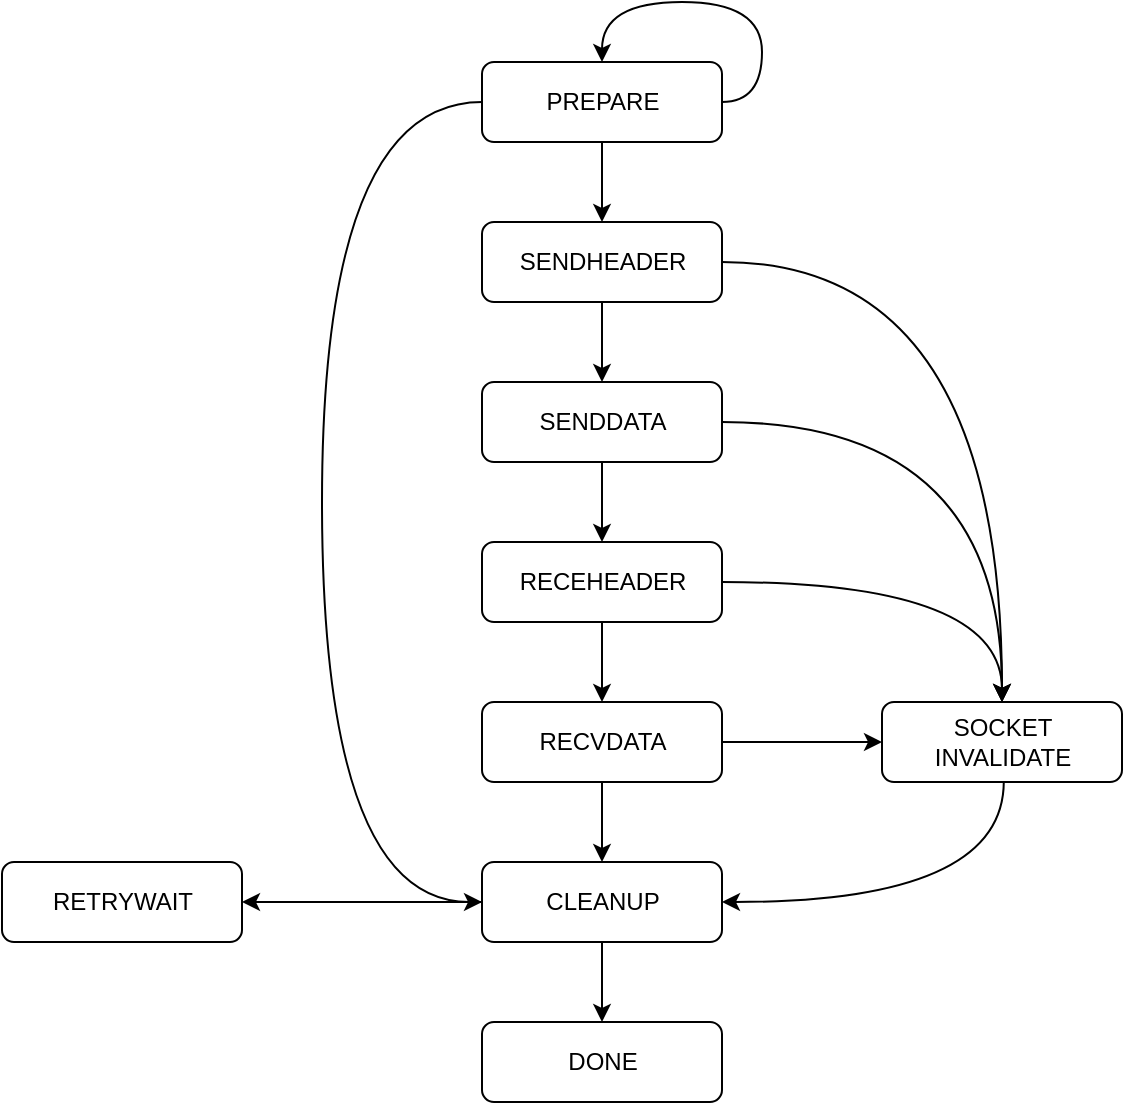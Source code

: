 <mxfile version="20.2.7" type="github">
  <diagram id="F73w34i6j-NFK2KWD3ty" name="第 1 页">
    <mxGraphModel dx="860" dy="587" grid="1" gridSize="10" guides="1" tooltips="1" connect="1" arrows="1" fold="1" page="1" pageScale="1" pageWidth="827" pageHeight="1169" math="0" shadow="0">
      <root>
        <mxCell id="0" />
        <mxCell id="1" parent="0" />
        <mxCell id="IVAJbTdzAA0MmZZfQ6da-4" value="" style="edgeStyle=orthogonalEdgeStyle;rounded=0;orthogonalLoop=1;jettySize=auto;html=1;" edge="1" parent="1" source="IVAJbTdzAA0MmZZfQ6da-1" target="IVAJbTdzAA0MmZZfQ6da-3">
          <mxGeometry relative="1" as="geometry" />
        </mxCell>
        <mxCell id="IVAJbTdzAA0MmZZfQ6da-31" style="edgeStyle=orthogonalEdgeStyle;curved=1;rounded=0;orthogonalLoop=1;jettySize=auto;html=1;entryX=0;entryY=0.5;entryDx=0;entryDy=0;exitX=0;exitY=0.5;exitDx=0;exitDy=0;" edge="1" parent="1" source="IVAJbTdzAA0MmZZfQ6da-1" target="IVAJbTdzAA0MmZZfQ6da-15">
          <mxGeometry relative="1" as="geometry">
            <Array as="points">
              <mxPoint x="320" y="140" />
              <mxPoint x="320" y="540" />
            </Array>
          </mxGeometry>
        </mxCell>
        <mxCell id="IVAJbTdzAA0MmZZfQ6da-1" value="" style="rounded=1;whiteSpace=wrap;html=1;" vertex="1" parent="1">
          <mxGeometry x="400" y="120" width="120" height="40" as="geometry" />
        </mxCell>
        <mxCell id="IVAJbTdzAA0MmZZfQ6da-2" value="PREPARE" style="text;html=1;align=center;verticalAlign=middle;resizable=0;points=[];autosize=1;strokeColor=none;fillColor=none;" vertex="1" parent="1">
          <mxGeometry x="420" y="125" width="80" height="30" as="geometry" />
        </mxCell>
        <mxCell id="IVAJbTdzAA0MmZZfQ6da-8" value="" style="edgeStyle=orthogonalEdgeStyle;rounded=0;orthogonalLoop=1;jettySize=auto;html=1;entryX=0.5;entryY=0;entryDx=0;entryDy=0;" edge="1" parent="1" source="IVAJbTdzAA0MmZZfQ6da-3" target="IVAJbTdzAA0MmZZfQ6da-6">
          <mxGeometry relative="1" as="geometry" />
        </mxCell>
        <mxCell id="IVAJbTdzAA0MmZZfQ6da-35" style="edgeStyle=orthogonalEdgeStyle;curved=1;rounded=0;orthogonalLoop=1;jettySize=auto;html=1;" edge="1" parent="1" source="IVAJbTdzAA0MmZZfQ6da-3" target="IVAJbTdzAA0MmZZfQ6da-19">
          <mxGeometry relative="1" as="geometry" />
        </mxCell>
        <mxCell id="IVAJbTdzAA0MmZZfQ6da-3" value="" style="rounded=1;whiteSpace=wrap;html=1;" vertex="1" parent="1">
          <mxGeometry x="400" y="200" width="120" height="40" as="geometry" />
        </mxCell>
        <mxCell id="IVAJbTdzAA0MmZZfQ6da-5" value="SENDHEADER" style="text;html=1;align=center;verticalAlign=middle;resizable=0;points=[];autosize=1;strokeColor=none;fillColor=none;" vertex="1" parent="1">
          <mxGeometry x="405" y="205" width="110" height="30" as="geometry" />
        </mxCell>
        <mxCell id="IVAJbTdzAA0MmZZfQ6da-11" value="" style="edgeStyle=orthogonalEdgeStyle;rounded=0;orthogonalLoop=1;jettySize=auto;html=1;entryX=0.5;entryY=0;entryDx=0;entryDy=0;" edge="1" parent="1" source="IVAJbTdzAA0MmZZfQ6da-6" target="IVAJbTdzAA0MmZZfQ6da-9">
          <mxGeometry relative="1" as="geometry" />
        </mxCell>
        <mxCell id="IVAJbTdzAA0MmZZfQ6da-37" style="edgeStyle=orthogonalEdgeStyle;curved=1;rounded=0;orthogonalLoop=1;jettySize=auto;html=1;" edge="1" parent="1" source="IVAJbTdzAA0MmZZfQ6da-6" target="IVAJbTdzAA0MmZZfQ6da-19">
          <mxGeometry relative="1" as="geometry" />
        </mxCell>
        <mxCell id="IVAJbTdzAA0MmZZfQ6da-6" value="" style="rounded=1;whiteSpace=wrap;html=1;" vertex="1" parent="1">
          <mxGeometry x="400" y="280" width="120" height="40" as="geometry" />
        </mxCell>
        <mxCell id="IVAJbTdzAA0MmZZfQ6da-7" value="SENDDATA" style="text;html=1;align=center;verticalAlign=middle;resizable=0;points=[];autosize=1;strokeColor=none;fillColor=none;" vertex="1" parent="1">
          <mxGeometry x="415" y="285" width="90" height="30" as="geometry" />
        </mxCell>
        <mxCell id="IVAJbTdzAA0MmZZfQ6da-14" style="edgeStyle=orthogonalEdgeStyle;rounded=0;orthogonalLoop=1;jettySize=auto;html=1;entryX=0.5;entryY=0;entryDx=0;entryDy=0;" edge="1" parent="1" source="IVAJbTdzAA0MmZZfQ6da-9" target="IVAJbTdzAA0MmZZfQ6da-12">
          <mxGeometry relative="1" as="geometry" />
        </mxCell>
        <mxCell id="IVAJbTdzAA0MmZZfQ6da-38" style="edgeStyle=orthogonalEdgeStyle;curved=1;rounded=0;orthogonalLoop=1;jettySize=auto;html=1;" edge="1" parent="1" source="IVAJbTdzAA0MmZZfQ6da-9" target="IVAJbTdzAA0MmZZfQ6da-19">
          <mxGeometry relative="1" as="geometry" />
        </mxCell>
        <mxCell id="IVAJbTdzAA0MmZZfQ6da-9" value="" style="rounded=1;whiteSpace=wrap;html=1;" vertex="1" parent="1">
          <mxGeometry x="400" y="360" width="120" height="40" as="geometry" />
        </mxCell>
        <mxCell id="IVAJbTdzAA0MmZZfQ6da-10" value="RECEHEADER" style="text;html=1;align=center;verticalAlign=middle;resizable=0;points=[];autosize=1;strokeColor=none;fillColor=none;" vertex="1" parent="1">
          <mxGeometry x="405" y="365" width="110" height="30" as="geometry" />
        </mxCell>
        <mxCell id="IVAJbTdzAA0MmZZfQ6da-17" style="edgeStyle=orthogonalEdgeStyle;rounded=0;orthogonalLoop=1;jettySize=auto;html=1;entryX=0.5;entryY=0;entryDx=0;entryDy=0;" edge="1" parent="1" source="IVAJbTdzAA0MmZZfQ6da-12" target="IVAJbTdzAA0MmZZfQ6da-15">
          <mxGeometry relative="1" as="geometry" />
        </mxCell>
        <mxCell id="IVAJbTdzAA0MmZZfQ6da-39" style="edgeStyle=orthogonalEdgeStyle;curved=1;rounded=0;orthogonalLoop=1;jettySize=auto;html=1;entryX=0;entryY=0.5;entryDx=0;entryDy=0;" edge="1" parent="1" source="IVAJbTdzAA0MmZZfQ6da-12" target="IVAJbTdzAA0MmZZfQ6da-18">
          <mxGeometry relative="1" as="geometry" />
        </mxCell>
        <mxCell id="IVAJbTdzAA0MmZZfQ6da-12" value="" style="rounded=1;whiteSpace=wrap;html=1;" vertex="1" parent="1">
          <mxGeometry x="400" y="440" width="120" height="40" as="geometry" />
        </mxCell>
        <mxCell id="IVAJbTdzAA0MmZZfQ6da-13" value="RECVDATA" style="text;html=1;align=center;verticalAlign=middle;resizable=0;points=[];autosize=1;strokeColor=none;fillColor=none;" vertex="1" parent="1">
          <mxGeometry x="415" y="445" width="90" height="30" as="geometry" />
        </mxCell>
        <mxCell id="IVAJbTdzAA0MmZZfQ6da-22" style="edgeStyle=orthogonalEdgeStyle;rounded=0;orthogonalLoop=1;jettySize=auto;html=1;entryX=0.5;entryY=0;entryDx=0;entryDy=0;" edge="1" parent="1" source="IVAJbTdzAA0MmZZfQ6da-15" target="IVAJbTdzAA0MmZZfQ6da-21">
          <mxGeometry relative="1" as="geometry" />
        </mxCell>
        <mxCell id="IVAJbTdzAA0MmZZfQ6da-34" style="edgeStyle=orthogonalEdgeStyle;curved=1;rounded=0;orthogonalLoop=1;jettySize=auto;html=1;entryX=1;entryY=0.5;entryDx=0;entryDy=0;" edge="1" parent="1" source="IVAJbTdzAA0MmZZfQ6da-15" target="IVAJbTdzAA0MmZZfQ6da-26">
          <mxGeometry relative="1" as="geometry" />
        </mxCell>
        <mxCell id="IVAJbTdzAA0MmZZfQ6da-15" value="" style="rounded=1;whiteSpace=wrap;html=1;" vertex="1" parent="1">
          <mxGeometry x="400" y="520" width="120" height="40" as="geometry" />
        </mxCell>
        <mxCell id="IVAJbTdzAA0MmZZfQ6da-16" value="CLEANUP" style="text;html=1;align=center;verticalAlign=middle;resizable=0;points=[];autosize=1;strokeColor=none;fillColor=none;" vertex="1" parent="1">
          <mxGeometry x="420" y="525" width="80" height="30" as="geometry" />
        </mxCell>
        <mxCell id="IVAJbTdzAA0MmZZfQ6da-21" value="" style="rounded=1;whiteSpace=wrap;html=1;" vertex="1" parent="1">
          <mxGeometry x="400" y="600" width="120" height="40" as="geometry" />
        </mxCell>
        <mxCell id="IVAJbTdzAA0MmZZfQ6da-23" value="DONE" style="text;html=1;align=center;verticalAlign=middle;resizable=0;points=[];autosize=1;strokeColor=none;fillColor=none;" vertex="1" parent="1">
          <mxGeometry x="430" y="605" width="60" height="30" as="geometry" />
        </mxCell>
        <mxCell id="IVAJbTdzAA0MmZZfQ6da-24" value="" style="group" vertex="1" connectable="0" parent="1">
          <mxGeometry x="600" y="440" width="120" height="40" as="geometry" />
        </mxCell>
        <mxCell id="IVAJbTdzAA0MmZZfQ6da-18" value="" style="rounded=1;whiteSpace=wrap;html=1;" vertex="1" parent="IVAJbTdzAA0MmZZfQ6da-24">
          <mxGeometry width="120" height="40" as="geometry" />
        </mxCell>
        <mxCell id="IVAJbTdzAA0MmZZfQ6da-19" value="SOCKET&lt;br&gt;INVALIDATE" style="text;html=1;align=center;verticalAlign=middle;resizable=0;points=[];autosize=1;strokeColor=none;fillColor=none;" vertex="1" parent="IVAJbTdzAA0MmZZfQ6da-24">
          <mxGeometry x="15" width="90" height="40" as="geometry" />
        </mxCell>
        <mxCell id="IVAJbTdzAA0MmZZfQ6da-25" value="" style="group" vertex="1" connectable="0" parent="1">
          <mxGeometry x="160" y="520" width="120" height="40" as="geometry" />
        </mxCell>
        <mxCell id="IVAJbTdzAA0MmZZfQ6da-26" value="" style="rounded=1;whiteSpace=wrap;html=1;" vertex="1" parent="IVAJbTdzAA0MmZZfQ6da-25">
          <mxGeometry width="120" height="40" as="geometry" />
        </mxCell>
        <mxCell id="IVAJbTdzAA0MmZZfQ6da-27" value="RETRYWAIT" style="text;html=1;align=center;verticalAlign=middle;resizable=0;points=[];autosize=1;strokeColor=none;fillColor=none;" vertex="1" parent="IVAJbTdzAA0MmZZfQ6da-25">
          <mxGeometry x="15" y="5" width="90" height="30" as="geometry" />
        </mxCell>
        <mxCell id="IVAJbTdzAA0MmZZfQ6da-33" style="edgeStyle=orthogonalEdgeStyle;curved=1;rounded=0;orthogonalLoop=1;jettySize=auto;html=1;entryX=0.5;entryY=0;entryDx=0;entryDy=0;exitX=1;exitY=0.5;exitDx=0;exitDy=0;" edge="1" parent="1" source="IVAJbTdzAA0MmZZfQ6da-1" target="IVAJbTdzAA0MmZZfQ6da-1">
          <mxGeometry relative="1" as="geometry">
            <Array as="points">
              <mxPoint x="540" y="140" />
              <mxPoint x="540" y="90" />
              <mxPoint x="460" y="90" />
            </Array>
          </mxGeometry>
        </mxCell>
        <mxCell id="IVAJbTdzAA0MmZZfQ6da-36" style="edgeStyle=orthogonalEdgeStyle;curved=1;rounded=0;orthogonalLoop=1;jettySize=auto;html=1;entryX=1;entryY=0.5;entryDx=0;entryDy=0;exitX=0.51;exitY=0.993;exitDx=0;exitDy=0;exitPerimeter=0;" edge="1" parent="1" source="IVAJbTdzAA0MmZZfQ6da-19" target="IVAJbTdzAA0MmZZfQ6da-15">
          <mxGeometry relative="1" as="geometry">
            <mxPoint x="741" y="440" as="sourcePoint" />
          </mxGeometry>
        </mxCell>
      </root>
    </mxGraphModel>
  </diagram>
</mxfile>
